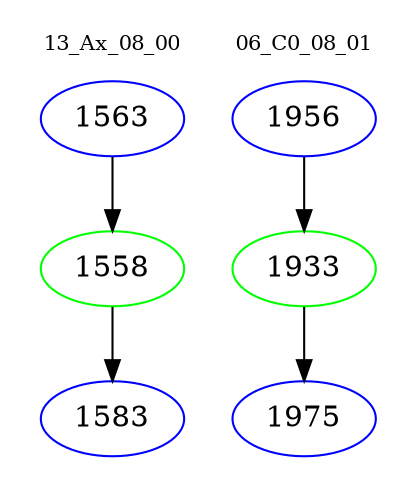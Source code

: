 digraph{
subgraph cluster_0 {
color = white
label = "13_Ax_08_00";
fontsize=10;
T0_1563 [label="1563", color="blue"]
T0_1563 -> T0_1558 [color="black"]
T0_1558 [label="1558", color="green"]
T0_1558 -> T0_1583 [color="black"]
T0_1583 [label="1583", color="blue"]
}
subgraph cluster_1 {
color = white
label = "06_C0_08_01";
fontsize=10;
T1_1956 [label="1956", color="blue"]
T1_1956 -> T1_1933 [color="black"]
T1_1933 [label="1933", color="green"]
T1_1933 -> T1_1975 [color="black"]
T1_1975 [label="1975", color="blue"]
}
}
